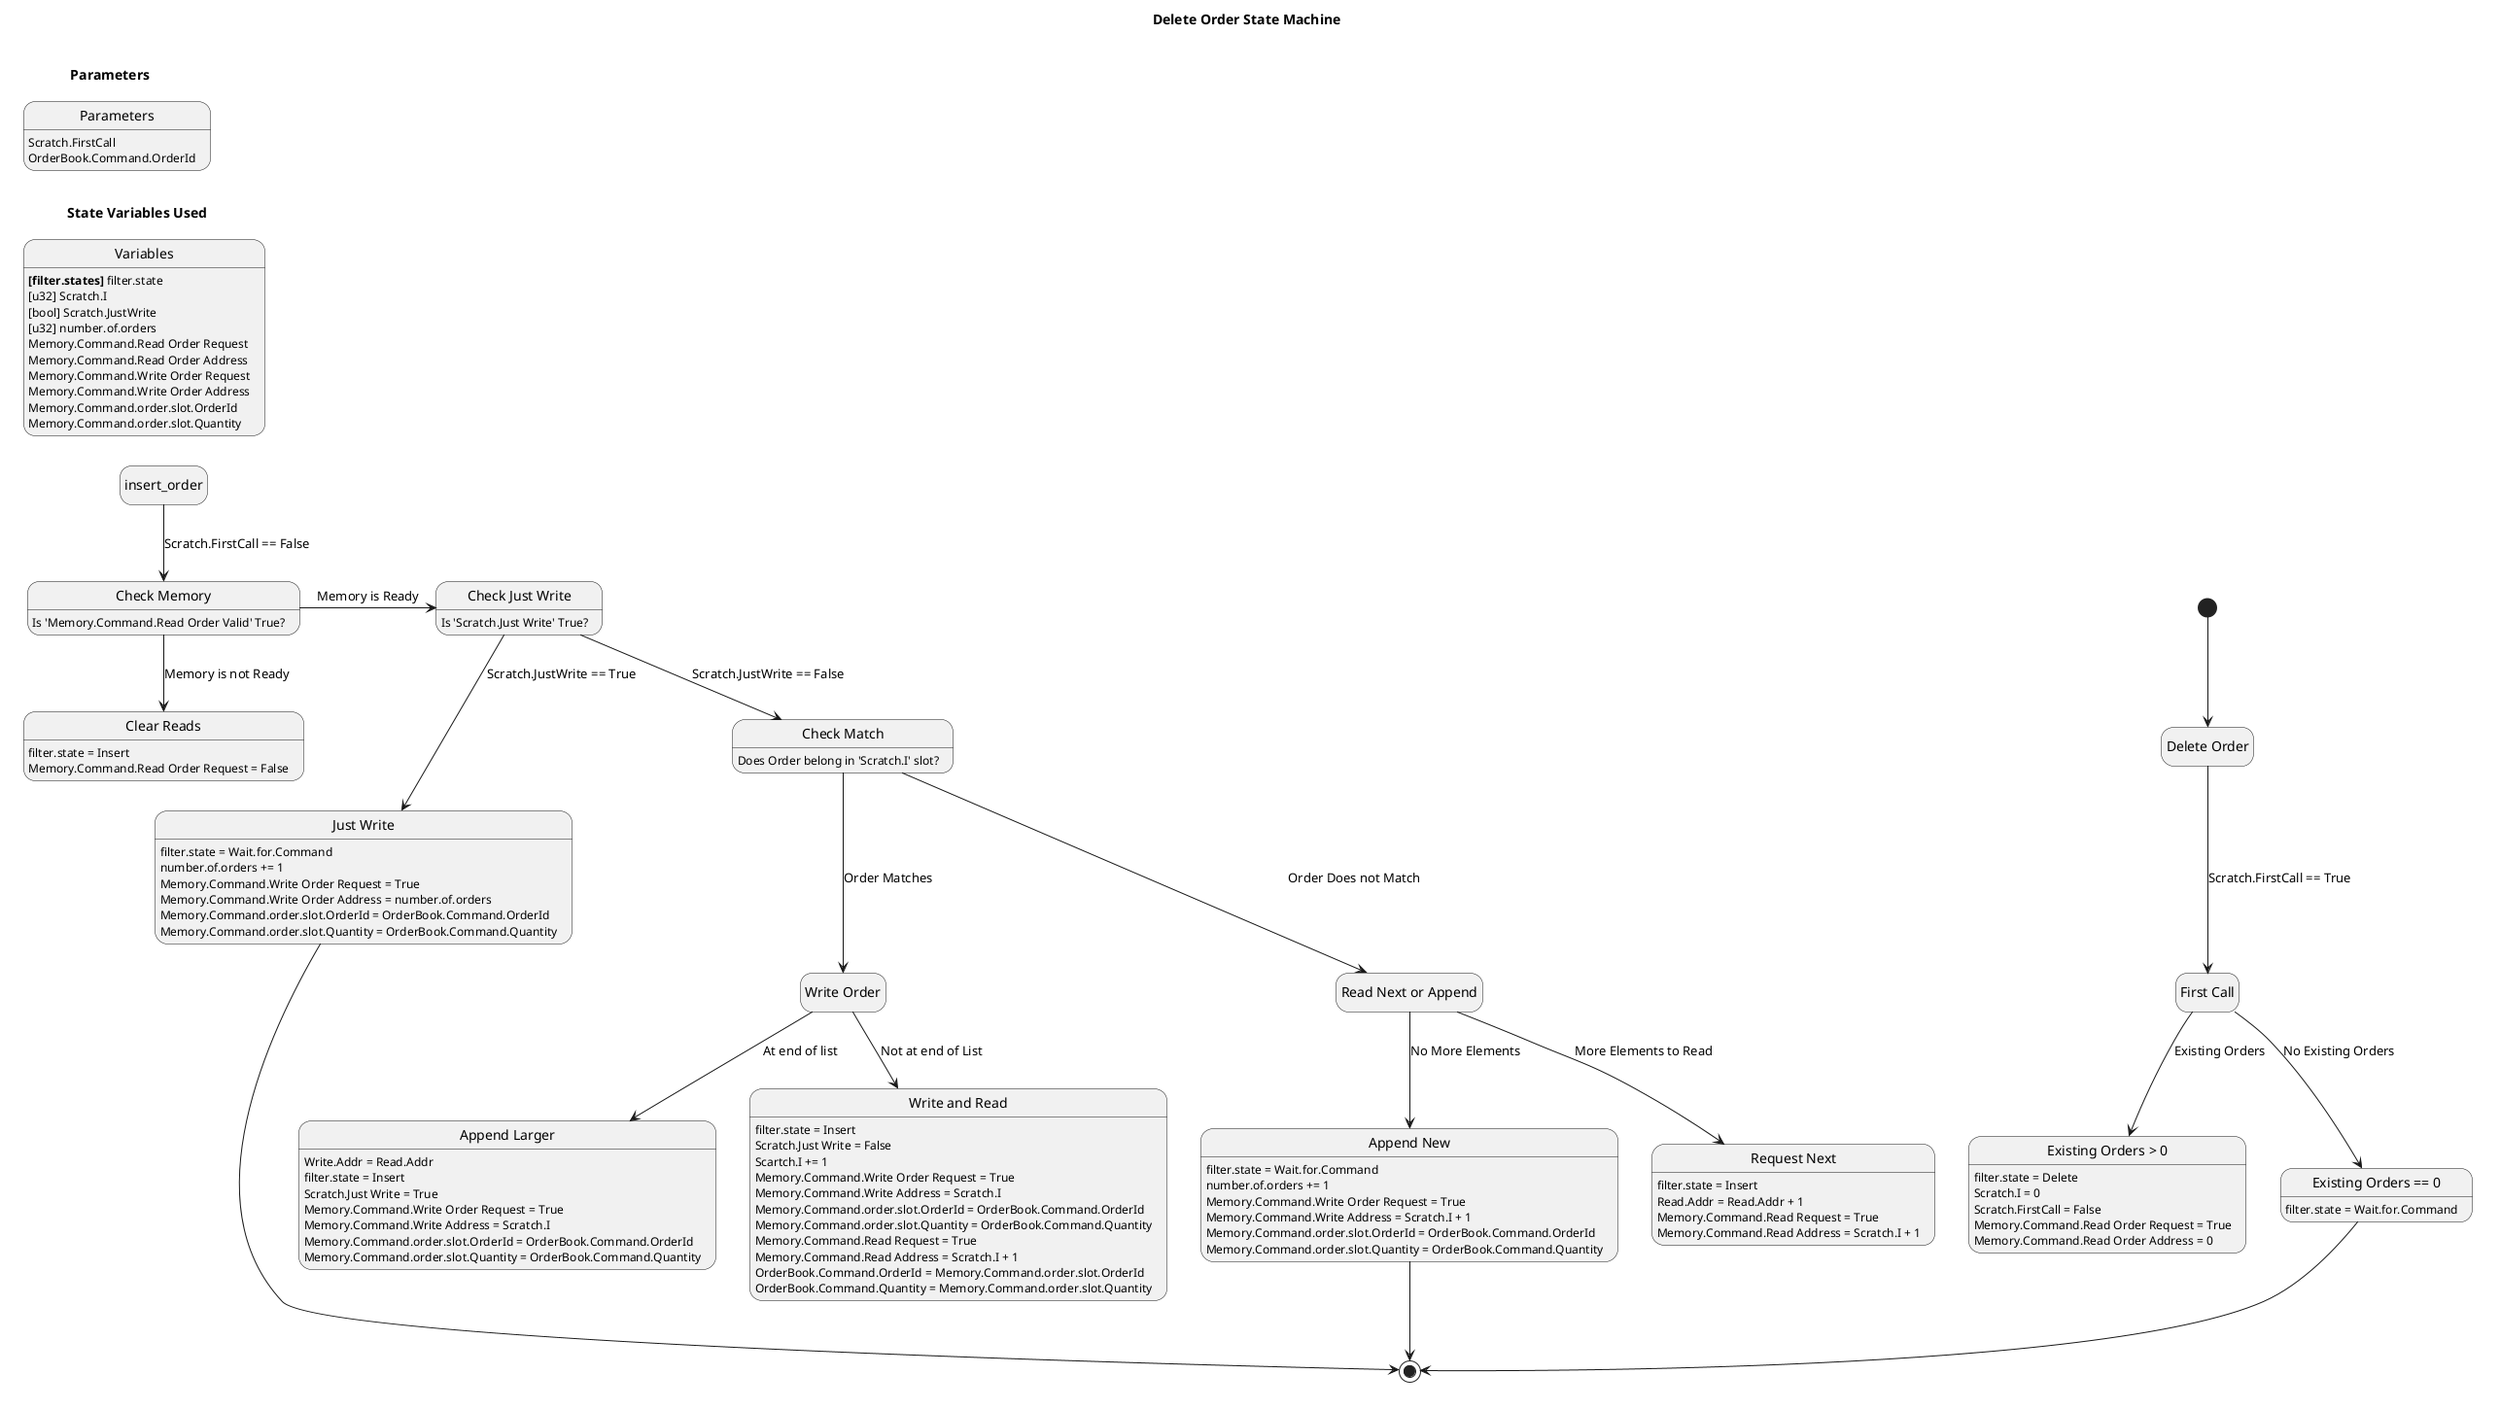 @startuml 06_delete_order_state
hide empty description

title Delete Order State Machine

label DeleteOrder[
{{
    title Parameters
    state "Parameters" as parameters
        parameters: Scratch.FirstCall
        parameters: OrderBook.Command.OrderId
}}

{{
    title State Variables Used
    state "Variables" as variables
        variables: **[filter.states]** filter.state
        variables: [u32] Scratch.I
        variables: [bool] Scratch.JustWrite
        variables: [u32] number.of.orders
        variables: Memory.Command.Read Order Request
        variables: Memory.Command.Read Order Address
        variables: Memory.Command.Write Order Request
        variables: Memory.Command.Write Order Address
        variables: Memory.Command.order.slot.OrderId
        variables: Memory.Command.order.slot.Quantity
}}

{{
    hide empty description

[*] --> delete_order

state "Delete Order" as delete_order

delete_order --> first_call: Scratch.FirstCall == True

state "First Call" as first_call

' Request 1st Order from Memory
state "Existing Orders > 0" as existing_orders_gt_0
    existing_orders_gt_0: filter.state = Delete
    existing_orders_gt_0: Scratch.I = 0
    existing_orders_gt_0: Scratch.FirstCall = False
    existing_orders_gt_0: Memory.Command.Read Order Request = True
    existing_orders_gt_0: Memory.Command.Read Order Address = 0
' Write Order to Slot 0
state "Existing Orders == 0" as existing_orders_eg_0
    existing_orders_eg_0: filter.state = Wait.for.Command

first_call --> existing_orders_gt_0: Existing Orders
first_call --> existing_orders_eg_0: No Existing Orders
'existing_orders_gt_0 --> insert_order ' Leaf
existing_orders_eg_0 --> [*]

insert_order --> check_memory: Scratch.FirstCall == False

state "Check Memory" as check_memory: Is 'Memory.Command.Read Order Valid' True?

state "Clear Reads" as clear_reads: filter.state = Insert
state "Clear Reads" as clear_reads: Memory.Command.Read Order Request = False
state "Check Just Write" as check_just_write: Is 'Scratch.Just Write' True?

state "Just Write" as just_write
    just_write: filter.state = Wait.for.Command
    just_write: number.of.orders += 1
    just_write: Memory.Command.Write Order Request = True
    just_write: Memory.Command.Write Order Address = number.of.orders
    just_write: Memory.Command.order.slot.OrderId = OrderBook.Command.OrderId
    just_write: Memory.Command.order.slot.Quantity = OrderBook.Command.Quantity

check_memory --> clear_reads: Memory is not Ready
'clear_reads --> insert_order ' Leaf
check_memory -> check_just_write: Memory is Ready

check_just_write --> just_write: Scratch.JustWrite == True
just_write --> [*]
check_just_write --> check_match: Scratch.JustWrite == False

' Check Match
state "Check Match" as check_match: Does Order belong in 'Scratch.I' slot?

state "Write Order" as write_order
state "Append Larger" as append_larger: Write.Addr = Read.Addr
    append_larger: filter.state = Insert
    append_larger: Scratch.Just Write = True
    append_larger: Memory.Command.Write Order Request = True
    append_larger: Memory.Command.Write Address = Scratch.I
    append_larger: Memory.Command.order.slot.OrderId = OrderBook.Command.OrderId
    append_larger: Memory.Command.order.slot.Quantity = OrderBook.Command.Quantity

state "Write and Read" as write_and_read
    write_and_read: filter.state = Insert
    write_and_read: Scratch.Just Write = False
    write_and_read: Scartch.I += 1
    write_and_read: Memory.Command.Write Order Request = True
    write_and_read: Memory.Command.Write Address = Scratch.I
    write_and_read: Memory.Command.order.slot.OrderId = OrderBook.Command.OrderId
    write_and_read: Memory.Command.order.slot.Quantity = OrderBook.Command.Quantity
    write_and_read: Memory.Command.Read Request = True
    write_and_read: Memory.Command.Read Address = Scratch.I + 1
    write_and_read: OrderBook.Command.OrderId = Memory.Command.order.slot.OrderId
    write_and_read: OrderBook.Command.Quantity = Memory.Command.order.slot.Quantity

state "Read Next or Append" as read_next
state "Append New" as append_new
    append_new: filter.state = Wait.for.Command
    append_new: number.of.orders += 1
    append_new: Memory.Command.Write Order Request = True
    append_new: Memory.Command.Write Address = Scratch.I + 1
    append_new: Memory.Command.order.slot.OrderId = OrderBook.Command.OrderId
    append_new: Memory.Command.order.slot.Quantity = OrderBook.Command.Quantity

state "Request Next" as request_next
    request_next: filter.state = Insert
    request_next: Read.Addr = Read.Addr + 1
    request_next: Memory.Command.Read Request = True
    request_next: Memory.Command.Read Address = Scratch.I + 1

' Check Match
check_match --> write_order: Order Matches
write_order --> write_and_read: Not at end of List
' write_and_read --> insert_order ' Leaf
write_order --> append_larger: At end of list
' append_larger --> insert_order ' Leaf

check_match --> read_next: Order Does not Match

read_next --> append_new: No More Elements
read_next --> request_next: More Elements to Read

'request_next --> insert_order ' Leaf

append_new --> [*]

}}
]

@enduml
'hide empty description
'
'title Delete Order State Machine
'
'label DeleteOrder[
'{{
'    title Parameters
'    state "Parameters" as parameters
'        parameters: Scratch.FirstCall
'        parameters: OrderBook.Command.OrderId
'}}
'
'{{
'    title State Variables Used
'    state "Variables" as variables
'        variables: [struct] filter.state
'        variables: [u32] Scratch.i
'        variables: [u32] Scratch.Mode
'        variables: [bool] Scratch.JustWrite
'        variables: [u32] Number.of.Orders
'        variables: Memory.Command.ReadOrder.Request
'        variables: Memory.Command.ReadOrder.Address
'        variables: Memory.Command.WriteOrder.Request
'        variables: Memory.Command.WriteOrder.Address
'        variables: Memory.Command.OrderSlot.OrderId
'        variables: Memory.Command.OrderSlot.Quantity
'}}
'
'{{
'
'[*] --> insert_order
'
'state "Insert Order" as insert_order
'
'insert_order --> first_call: FirstCall == True
'
'state "First Call" as first_call
'
'state "Existing Orders > 0" as existing_orders_gt_0
'    existing_orders_gt_0: Request.Addr = 0
'    existing_orders_gt_0: next.State = Insert
'state "Existing Orders == 0" as existing_orders_eg_0
'    existing_orders_eg_0: Write.Addr = 0
'    existing_orders_eg_0: NumofOrders = 1
'    existing_orders_eg_0: next.State = Wait.for.Command
'
'first_call --> existing_orders_gt_0: Existing Orders
'first_call --> existing_orders_eg_0: No Existing Orders
''existing_orders_gt_0 --> insert_order ' Leaf
'existing_orders_eg_0 --> [*]
'
'insert_order --> check_memory: FirstCall == False
'
'state "Check Memory" as check_memory
'
'state "Clear Reads" as clear_reads: next.State = Insert
'state "Check Just Write" as check_just_write
'
'state "Just Write" as just_write
'    just_write: Write.Addr = NumOfOrders
'    just_write: NumOfOrders += 1
'    just_write: next.State = Wait.for.Command
'
'    check_memory --> clear_reads: Memory is not Ready
'    'clear_reads --> insert_order ' Leaf
'    check_memory -> check_just_write: Memory is Ready
'
'    check_just_write --> just_write: Just Write == True
'    just_write --> [*]
'    check_just_write --> check_match: Just Write == False
'
'' Check Match
'state "Check Match" as check_match
'
'state "Write Order" as write_order
'state "Write and Read" as write_and_read
'    write_and_read: Write.Addr = i
'    write_and_read:  Write.OrderId = Command.OrderId
'    write_and_read:  Write.Quantity = Command.Quantity
'    write_and_read:  Command.OrderId = orderSlot.OrderId
'    write_and_read:  Command.Quantity = orderSlot.Quantity
'    write_and_read: Read.Addr = i + 1
'    write_and_read: next.State = Insert
'
'    state "Append Larger" as append_larger: Write.Addr = Read.Addr
'        append_larger: justWrite = True
'        append_larger: Command.OrderId = orderSlot.OrderId
'        append_larger: Command.Quantity = orderSlot.Quantity
'        append_larger: next.State = Insert
'
'    state "Read Next or Append" as read_next
'    state "Append New" as append_new: Write.Addr = Read.Addr + 1
'        append_new: Write.Request = True
'        append_new: NumOfOrders += 1
'        append_new: next.State = Wait.for.Command
'    state "Request Next" as request_next: Read.Addr = Read.Addr + 1
'        request_next: next.State = Insert
'
'' Check Match
'check_match --> write_order: Order Matches
'write_order --> write_and_read: Not at end of List
'' write_and_read --> insert_order ' Leaf
'write_order --> append_larger: At end of list
'' append_larger --> insert_order ' Leaf
'
'check_match --> read_next: Order Does not Match
'
'read_next --> append_new: No More Elements
'read_next --> request_next: More Elements to Read
'
''request_next --> insert_order ' Leaf
'
'append_new --> [*]
'
'}}
']
'
'
'@enduml